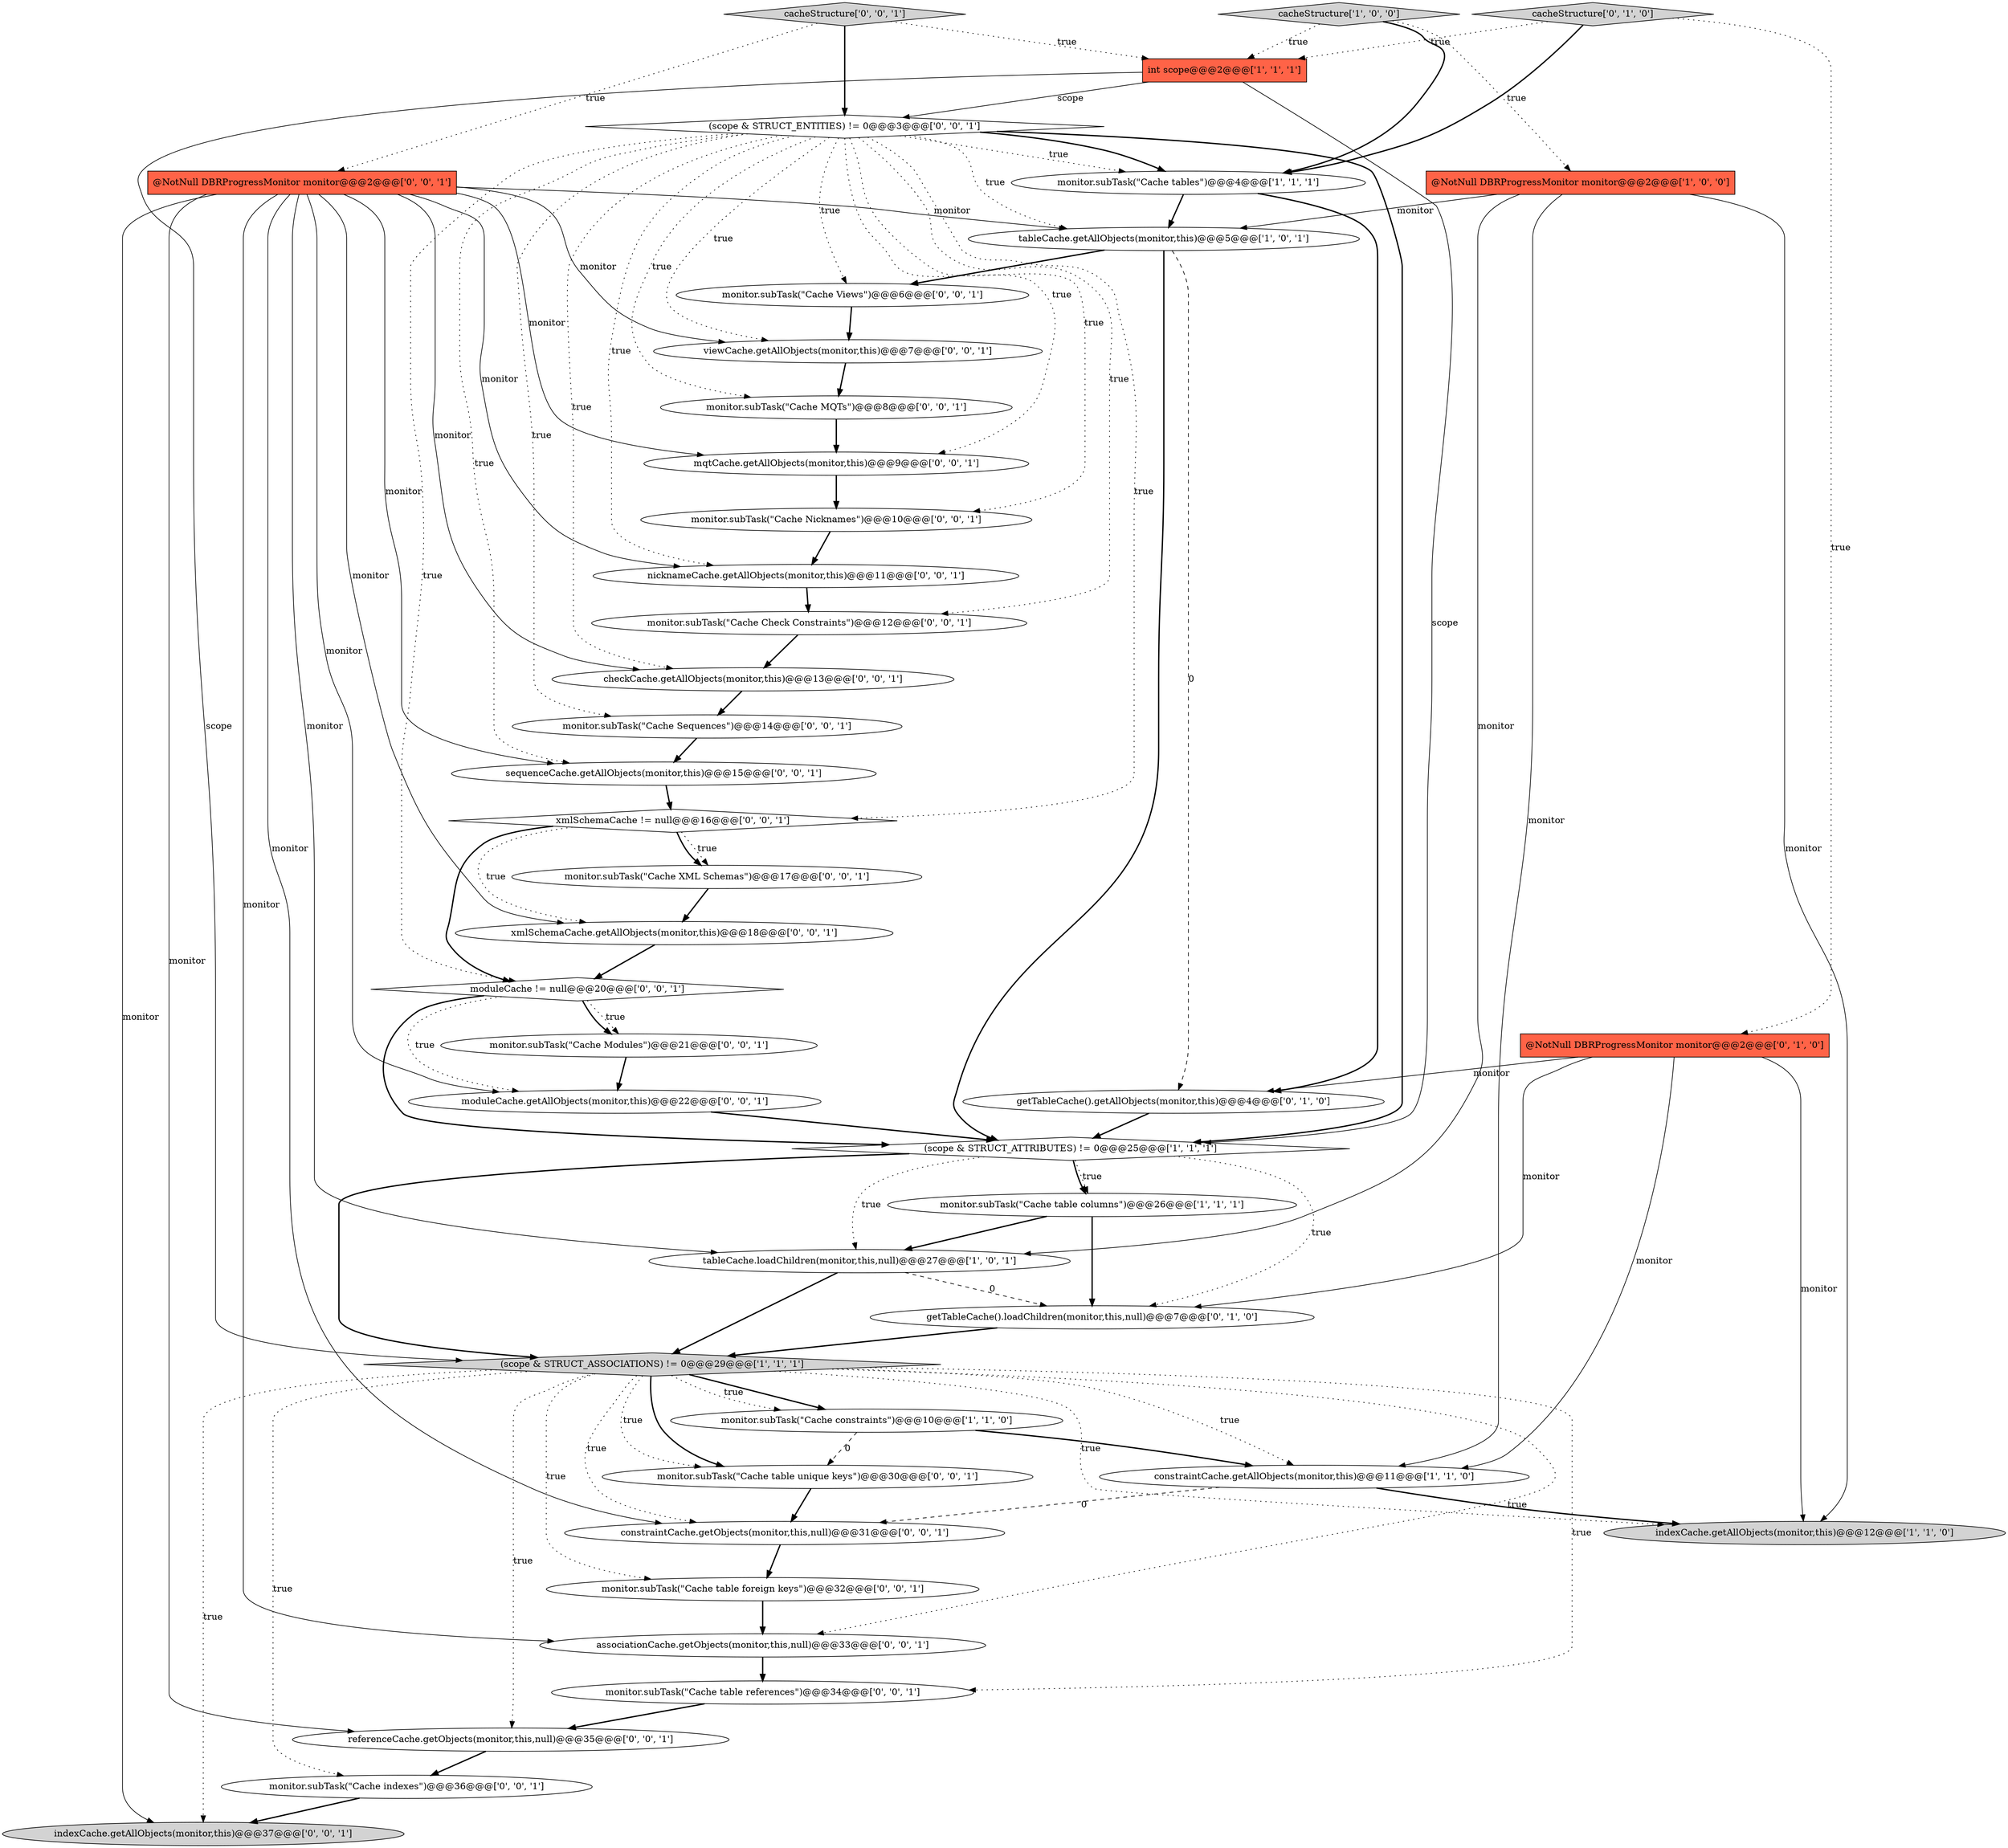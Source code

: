 digraph {
34 [style = filled, label = "monitor.subTask(\"Cache XML Schemas\")@@@17@@@['0', '0', '1']", fillcolor = white, shape = ellipse image = "AAA0AAABBB3BBB"];
41 [style = filled, label = "checkCache.getAllObjects(monitor,this)@@@13@@@['0', '0', '1']", fillcolor = white, shape = ellipse image = "AAA0AAABBB3BBB"];
13 [style = filled, label = "cacheStructure['0', '1', '0']", fillcolor = lightgray, shape = diamond image = "AAA0AAABBB2BBB"];
32 [style = filled, label = "(scope & STRUCT_ENTITIES) != 0@@@3@@@['0', '0', '1']", fillcolor = white, shape = diamond image = "AAA0AAABBB3BBB"];
7 [style = filled, label = "(scope & STRUCT_ATTRIBUTES) != 0@@@25@@@['1', '1', '1']", fillcolor = white, shape = diamond image = "AAA0AAABBB1BBB"];
23 [style = filled, label = "xmlSchemaCache != null@@@16@@@['0', '0', '1']", fillcolor = white, shape = diamond image = "AAA0AAABBB3BBB"];
21 [style = filled, label = "monitor.subTask(\"Cache table foreign keys\")@@@32@@@['0', '0', '1']", fillcolor = white, shape = ellipse image = "AAA0AAABBB3BBB"];
31 [style = filled, label = "referenceCache.getObjects(monitor,this,null)@@@35@@@['0', '0', '1']", fillcolor = white, shape = ellipse image = "AAA0AAABBB3BBB"];
38 [style = filled, label = "viewCache.getAllObjects(monitor,this)@@@7@@@['0', '0', '1']", fillcolor = white, shape = ellipse image = "AAA0AAABBB3BBB"];
24 [style = filled, label = "sequenceCache.getAllObjects(monitor,this)@@@15@@@['0', '0', '1']", fillcolor = white, shape = ellipse image = "AAA0AAABBB3BBB"];
39 [style = filled, label = "associationCache.getObjects(monitor,this,null)@@@33@@@['0', '0', '1']", fillcolor = white, shape = ellipse image = "AAA0AAABBB3BBB"];
9 [style = filled, label = "tableCache.loadChildren(monitor,this,null)@@@27@@@['1', '0', '1']", fillcolor = white, shape = ellipse image = "AAA0AAABBB1BBB"];
35 [style = filled, label = "constraintCache.getObjects(monitor,this,null)@@@31@@@['0', '0', '1']", fillcolor = white, shape = ellipse image = "AAA0AAABBB3BBB"];
25 [style = filled, label = "monitor.subTask(\"Cache Sequences\")@@@14@@@['0', '0', '1']", fillcolor = white, shape = ellipse image = "AAA0AAABBB3BBB"];
37 [style = filled, label = "cacheStructure['0', '0', '1']", fillcolor = lightgray, shape = diamond image = "AAA0AAABBB3BBB"];
30 [style = filled, label = "monitor.subTask(\"Cache Check Constraints\")@@@12@@@['0', '0', '1']", fillcolor = white, shape = ellipse image = "AAA0AAABBB3BBB"];
26 [style = filled, label = "moduleCache != null@@@20@@@['0', '0', '1']", fillcolor = white, shape = diamond image = "AAA0AAABBB3BBB"];
10 [style = filled, label = "constraintCache.getAllObjects(monitor,this)@@@11@@@['1', '1', '0']", fillcolor = white, shape = ellipse image = "AAA0AAABBB1BBB"];
6 [style = filled, label = "indexCache.getAllObjects(monitor,this)@@@12@@@['1', '1', '0']", fillcolor = lightgray, shape = ellipse image = "AAA0AAABBB1BBB"];
22 [style = filled, label = "@NotNull DBRProgressMonitor monitor@@@2@@@['0', '0', '1']", fillcolor = tomato, shape = box image = "AAA0AAABBB3BBB"];
19 [style = filled, label = "moduleCache.getAllObjects(monitor,this)@@@22@@@['0', '0', '1']", fillcolor = white, shape = ellipse image = "AAA0AAABBB3BBB"];
11 [style = filled, label = "monitor.subTask(\"Cache constraints\")@@@10@@@['1', '1', '0']", fillcolor = white, shape = ellipse image = "AAA0AAABBB1BBB"];
3 [style = filled, label = "tableCache.getAllObjects(monitor,this)@@@5@@@['1', '0', '1']", fillcolor = white, shape = ellipse image = "AAA0AAABBB1BBB"];
5 [style = filled, label = "cacheStructure['1', '0', '0']", fillcolor = lightgray, shape = diamond image = "AAA0AAABBB1BBB"];
17 [style = filled, label = "monitor.subTask(\"Cache MQTs\")@@@8@@@['0', '0', '1']", fillcolor = white, shape = ellipse image = "AAA0AAABBB3BBB"];
42 [style = filled, label = "monitor.subTask(\"Cache table unique keys\")@@@30@@@['0', '0', '1']", fillcolor = white, shape = ellipse image = "AAA0AAABBB3BBB"];
14 [style = filled, label = "@NotNull DBRProgressMonitor monitor@@@2@@@['0', '1', '0']", fillcolor = tomato, shape = box image = "AAA0AAABBB2BBB"];
0 [style = filled, label = "(scope & STRUCT_ASSOCIATIONS) != 0@@@29@@@['1', '1', '1']", fillcolor = lightgray, shape = diamond image = "AAA0AAABBB1BBB"];
8 [style = filled, label = "int scope@@@2@@@['1', '1', '1']", fillcolor = tomato, shape = box image = "AAA0AAABBB1BBB"];
40 [style = filled, label = "monitor.subTask(\"Cache Views\")@@@6@@@['0', '0', '1']", fillcolor = white, shape = ellipse image = "AAA0AAABBB3BBB"];
18 [style = filled, label = "monitor.subTask(\"Cache table references\")@@@34@@@['0', '0', '1']", fillcolor = white, shape = ellipse image = "AAA0AAABBB3BBB"];
20 [style = filled, label = "monitor.subTask(\"Cache indexes\")@@@36@@@['0', '0', '1']", fillcolor = white, shape = ellipse image = "AAA0AAABBB3BBB"];
33 [style = filled, label = "mqtCache.getAllObjects(monitor,this)@@@9@@@['0', '0', '1']", fillcolor = white, shape = ellipse image = "AAA0AAABBB3BBB"];
36 [style = filled, label = "indexCache.getAllObjects(monitor,this)@@@37@@@['0', '0', '1']", fillcolor = lightgray, shape = ellipse image = "AAA0AAABBB3BBB"];
12 [style = filled, label = "getTableCache().getAllObjects(monitor,this)@@@4@@@['0', '1', '0']", fillcolor = white, shape = ellipse image = "AAA1AAABBB2BBB"];
28 [style = filled, label = "xmlSchemaCache.getAllObjects(monitor,this)@@@18@@@['0', '0', '1']", fillcolor = white, shape = ellipse image = "AAA0AAABBB3BBB"];
16 [style = filled, label = "monitor.subTask(\"Cache Modules\")@@@21@@@['0', '0', '1']", fillcolor = white, shape = ellipse image = "AAA0AAABBB3BBB"];
1 [style = filled, label = "@NotNull DBRProgressMonitor monitor@@@2@@@['1', '0', '0']", fillcolor = tomato, shape = box image = "AAA0AAABBB1BBB"];
2 [style = filled, label = "monitor.subTask(\"Cache tables\")@@@4@@@['1', '1', '1']", fillcolor = white, shape = ellipse image = "AAA0AAABBB1BBB"];
27 [style = filled, label = "monitor.subTask(\"Cache Nicknames\")@@@10@@@['0', '0', '1']", fillcolor = white, shape = ellipse image = "AAA0AAABBB3BBB"];
4 [style = filled, label = "monitor.subTask(\"Cache table columns\")@@@26@@@['1', '1', '1']", fillcolor = white, shape = ellipse image = "AAA0AAABBB1BBB"];
15 [style = filled, label = "getTableCache().loadChildren(monitor,this,null)@@@7@@@['0', '1', '0']", fillcolor = white, shape = ellipse image = "AAA1AAABBB2BBB"];
29 [style = filled, label = "nicknameCache.getAllObjects(monitor,this)@@@11@@@['0', '0', '1']", fillcolor = white, shape = ellipse image = "AAA0AAABBB3BBB"];
0->10 [style = dotted, label="true"];
5->8 [style = dotted, label="true"];
23->34 [style = dotted, label="true"];
0->6 [style = dotted, label="true"];
22->24 [style = solid, label="monitor"];
10->35 [style = dashed, label="0"];
0->31 [style = dotted, label="true"];
8->7 [style = solid, label="scope"];
28->26 [style = bold, label=""];
22->36 [style = solid, label="monitor"];
32->23 [style = dotted, label="true"];
22->9 [style = solid, label="monitor"];
32->30 [style = dotted, label="true"];
21->39 [style = bold, label=""];
11->42 [style = dashed, label="0"];
3->7 [style = bold, label=""];
32->27 [style = dotted, label="true"];
1->9 [style = solid, label="monitor"];
39->18 [style = bold, label=""];
14->12 [style = solid, label="monitor"];
30->41 [style = bold, label=""];
0->21 [style = dotted, label="true"];
26->16 [style = dotted, label="true"];
1->3 [style = solid, label="monitor"];
15->0 [style = bold, label=""];
0->42 [style = dotted, label="true"];
7->15 [style = dotted, label="true"];
4->9 [style = bold, label=""];
7->0 [style = bold, label=""];
32->29 [style = dotted, label="true"];
38->17 [style = bold, label=""];
35->21 [style = bold, label=""];
32->7 [style = bold, label=""];
26->19 [style = dotted, label="true"];
42->35 [style = bold, label=""];
19->7 [style = bold, label=""];
3->40 [style = bold, label=""];
33->27 [style = bold, label=""];
34->28 [style = bold, label=""];
26->16 [style = bold, label=""];
0->42 [style = bold, label=""];
37->32 [style = bold, label=""];
32->17 [style = dotted, label="true"];
0->11 [style = bold, label=""];
23->26 [style = bold, label=""];
8->32 [style = solid, label="scope"];
2->3 [style = bold, label=""];
22->31 [style = solid, label="monitor"];
32->40 [style = dotted, label="true"];
23->34 [style = bold, label=""];
22->3 [style = solid, label="monitor"];
32->24 [style = dotted, label="true"];
32->2 [style = bold, label=""];
22->29 [style = solid, label="monitor"];
0->20 [style = dotted, label="true"];
0->11 [style = dotted, label="true"];
14->15 [style = solid, label="monitor"];
22->38 [style = solid, label="monitor"];
0->18 [style = dotted, label="true"];
18->31 [style = bold, label=""];
20->36 [style = bold, label=""];
22->19 [style = solid, label="monitor"];
32->38 [style = dotted, label="true"];
3->12 [style = dashed, label="0"];
13->14 [style = dotted, label="true"];
17->33 [style = bold, label=""];
1->6 [style = solid, label="monitor"];
22->28 [style = solid, label="monitor"];
7->4 [style = dotted, label="true"];
32->2 [style = dotted, label="true"];
14->10 [style = solid, label="monitor"];
10->6 [style = bold, label=""];
32->25 [style = dotted, label="true"];
16->19 [style = bold, label=""];
8->0 [style = solid, label="scope"];
22->33 [style = solid, label="monitor"];
32->3 [style = dotted, label="true"];
9->0 [style = bold, label=""];
32->41 [style = dotted, label="true"];
0->35 [style = dotted, label="true"];
32->33 [style = dotted, label="true"];
11->10 [style = bold, label=""];
9->15 [style = dashed, label="0"];
31->20 [style = bold, label=""];
0->36 [style = dotted, label="true"];
14->6 [style = solid, label="monitor"];
5->2 [style = bold, label=""];
40->38 [style = bold, label=""];
29->30 [style = bold, label=""];
12->7 [style = bold, label=""];
41->25 [style = bold, label=""];
24->23 [style = bold, label=""];
25->24 [style = bold, label=""];
32->26 [style = dotted, label="true"];
13->8 [style = dotted, label="true"];
7->9 [style = dotted, label="true"];
37->8 [style = dotted, label="true"];
22->41 [style = solid, label="monitor"];
1->10 [style = solid, label="monitor"];
27->29 [style = bold, label=""];
37->22 [style = dotted, label="true"];
7->4 [style = bold, label=""];
26->7 [style = bold, label=""];
5->1 [style = dotted, label="true"];
23->28 [style = dotted, label="true"];
22->35 [style = solid, label="monitor"];
4->15 [style = bold, label=""];
13->2 [style = bold, label=""];
2->12 [style = bold, label=""];
0->39 [style = dotted, label="true"];
22->39 [style = solid, label="monitor"];
}
